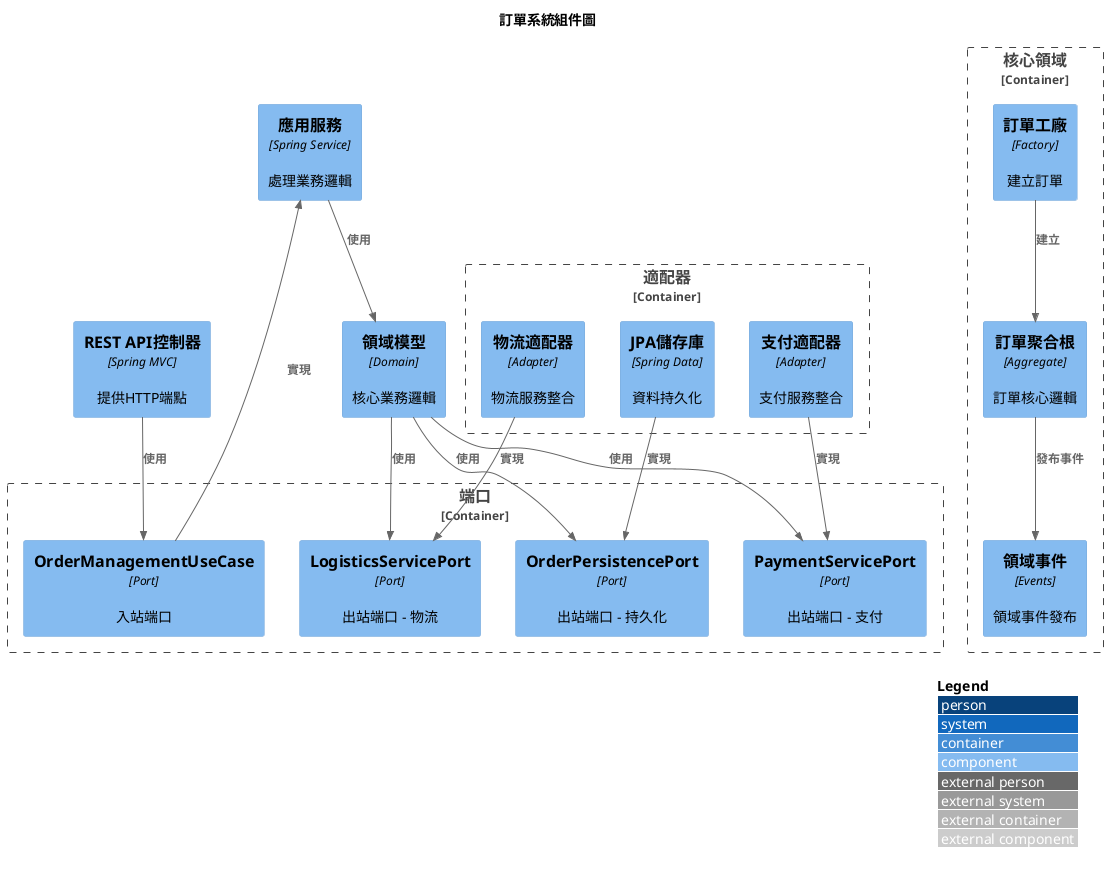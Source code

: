@startuml 訂單系統組件圖
!include <C4/C4_Component>

LAYOUT_WITH_LEGEND()

title 訂單系統組件圖

Component(rest_api, "REST API控制器", "Spring MVC", "提供HTTP端點")
Component(app_service, "應用服務", "Spring Service", "處理業務邏輯")
Component(domain_model, "領域模型", "Domain", "核心業務邏輯")

Container_Boundary(ports, "端口") {
    Component(in_port, "OrderManagementUseCase", "Port", "入站端口")
    Component(out_port_db, "OrderPersistencePort", "Port", "出站端口 - 持久化")
    Component(out_port_payment, "PaymentServicePort", "Port", "出站端口 - 支付")
    Component(out_port_logistics, "LogisticsServicePort", "Port", "出站端口 - 物流")
}

Container_Boundary(adapters, "適配器") {
    Component(jpa_repo, "JPA儲存庫", "Spring Data", "資料持久化")
    Component(payment_adapter, "支付適配器", "Adapter", "支付服務整合")
    Component(logistics_adapter, "物流適配器", "Adapter", "物流服務整合")
}

Container_Boundary(core, "核心領域") {
    Component(order_aggregate, "訂單聚合根", "Aggregate", "訂單核心邏輯")
    Component(order_factory, "訂單工廠", "Factory", "建立訂單")
    Component(domain_events, "領域事件", "Events", "領域事件發布")
}

Rel(rest_api, in_port, "使用")
Rel(in_port, app_service, "實現")
Rel(app_service, domain_model, "使用")
Rel(domain_model, out_port_db, "使用")
Rel(domain_model, out_port_payment, "使用")
Rel(domain_model, out_port_logistics, "使用")

Rel(jpa_repo, out_port_db, "實現")
Rel(payment_adapter, out_port_payment, "實現")
Rel(logistics_adapter, out_port_logistics, "實現")

Rel(order_factory, order_aggregate, "建立")
Rel(order_aggregate, domain_events, "發布事件")

@enduml
